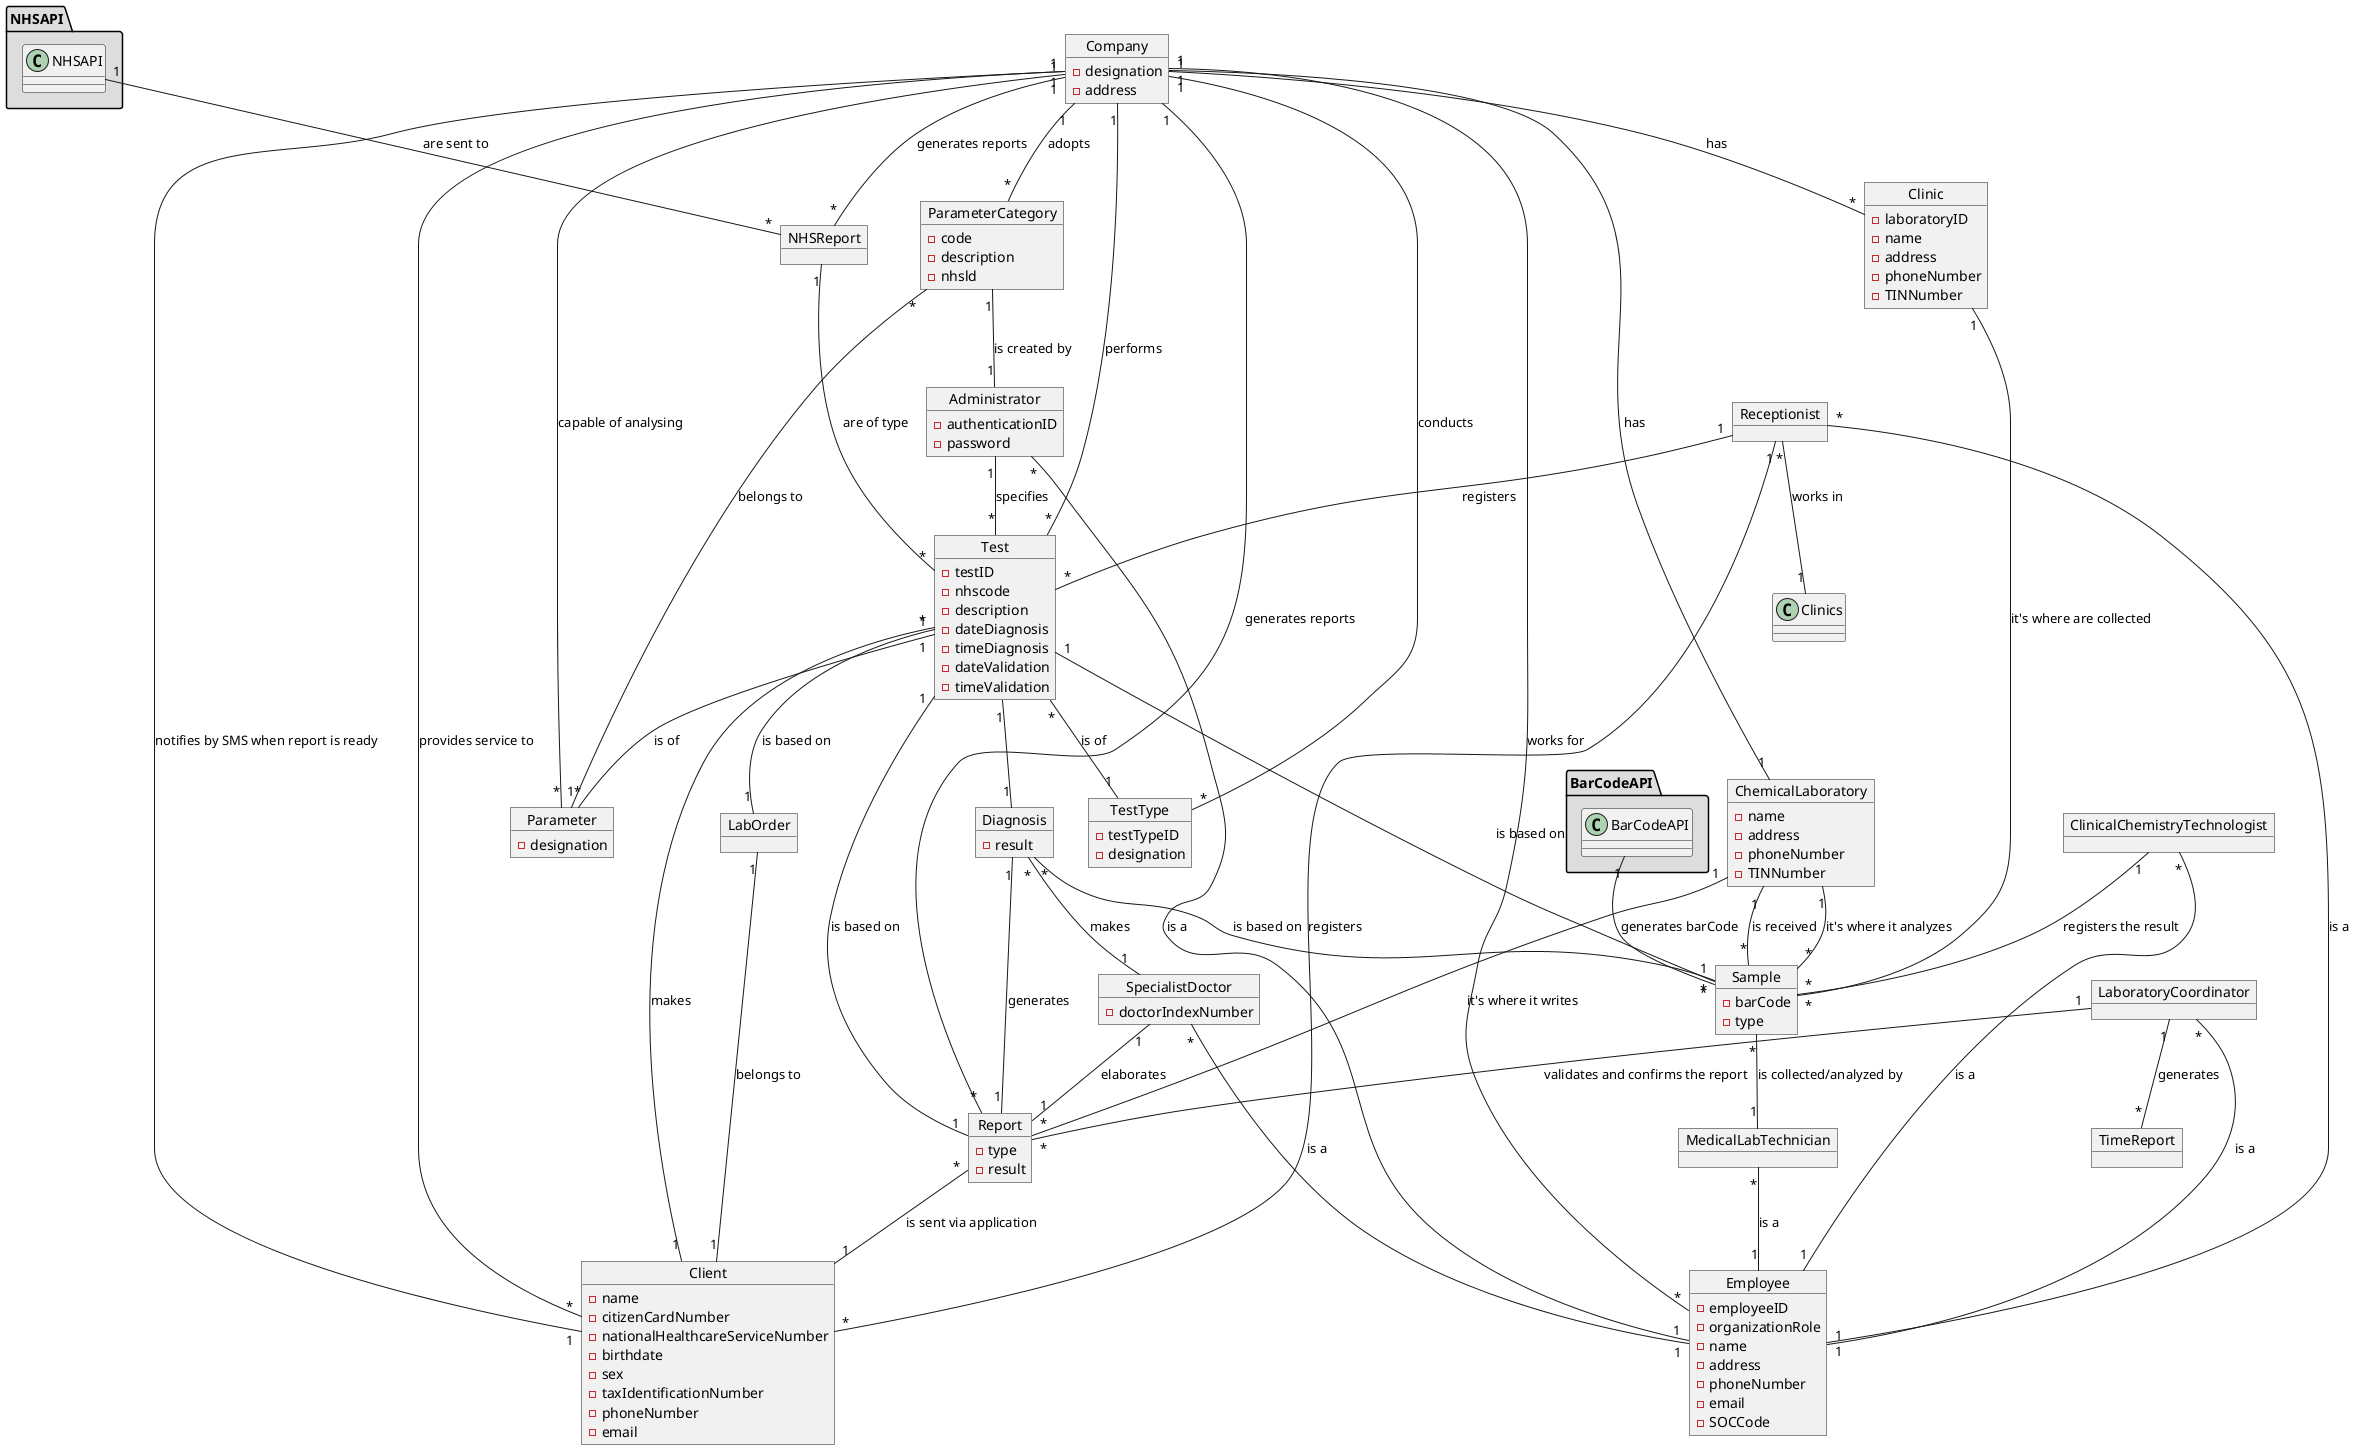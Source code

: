 @startuml

object Company{
-designation
-address
}

object LabOrder{
}

object Test{
-testID
-nhscode
-description
-dateDiagnosis
-timeDiagnosis
-dateValidation
-timeValidation
}


object Clinic{
-laboratoryID
-name
-address
-phoneNumber
-TINNumber
}

object Parameter{
-designation
}

object ParameterCategory{
-code
-description
-nhsld
}


object Administrator{
-authenticationID
-password
}

object Diagnosis{
-result
}

object Sample{
-barCode
-type
}

object Report{
-type
-result
}


object Employee{
-employeeID
-organizationRole
-name
-address
-phoneNumber
-email
-SOCCode

}

object MedicalLabTechnician{
}

object SpecialistDoctor{
-doctorIndexNumber
}

object LaboratoryCoordinator{

}

object Client{
-name
-citizenCardNumber
-nationalHealthcareServiceNumber
-birthdate
-sex
-taxIdentificationNumber
-phoneNumber
-email
}

object Receptionist{
}

object ClinicalChemistryTechnologist{

}

object ChemicalLaboratory{
-name
-address
-phoneNumber
-TINNumber
}

object TestType{
-testTypeID
-designation
}

object NHSReport{
}


object BarCodeAPI{
}


object NHSAPI{
}

object TimeReport{
}

Company "1" -- "*" TestType : conducts
Company "1" -- "*" Test : performs
Company "1" -- "*" Clinic : has
Company "1" -- "1" ChemicalLaboratory : has
Company "1" -- "*" Parameter : capable of analysing
Company "1" -- "*" ParameterCategory : adopts


ParameterCategory "*" -- "1" Parameter : belongs to
ParameterCategory "1" -- "1" Administrator : is created by

Test "*" -- "1" Client : makes
Test "1" -- "*" Parameter : is of
Test "*" -- "1" TestType : is of
Test "1" -- "1" Diagnosis

Sample "*" -- "1" MedicalLabTechnician : is collected/analyzed by
Sample "*" -- "1" Test : is based on

Diagnosis "*" -- "1" SpecialistDoctor : makes
SpecialistDoctor "1" -- "1" Report : elaborates
Diagnosis "1" -- "1" Report : generates
Diagnosis "*" -- "1" Sample : is based on
Report "1" -- "1" Test : is based on
Report "*" -- "1" Client : is sent via application
Administrator "1" -- "*" Test : specifies
Receptionist "1" -- "*" Client : registers
Receptionist "1" -- "*" Test : registers
LaboratoryCoordinator "1" -- "*" Report : validates and confirms the report
ChemicalLaboratory "1" -- "*" Sample : is received
ClinicalChemistryTechnologist "1" -- "*" Sample : registers the result
ChemicalLaboratory "1" -- "*" Sample : it's where it analyzes
ChemicalLaboratory "1" -- "*" Report : it's where it writes
Clinic "1" -- "*" Sample : it's where are collected
Company "1" -- "1" Client : notifies by SMS when report is ready

Company "1" -- "*" Report : generates reports
NHSReport "1" -- "*" Test : are of type
Company "1" -- "*" NHSReport : generates reports
LabOrder "1" -- "1" Client : belongs to


package "BarCodeAPI" #DDDDDD{
	BarCodeAPI "1" -- "*" Sample : generates barCode
}


package "NHSAPI" #DDDDDD{
	NHSAPI "1" -- "*" NHSReport : are sent to	
}

Test "1" -- "1" LabOrder : is based on

ClinicalChemistryTechnologist "*" -- "1" Employee : is a
LaboratoryCoordinator "*" -- "1" Employee : is a
Receptionist "*" -- "1" Employee : is a
SpecialistDoctor "*" -- "1" Employee : is a
MedicalLabTechnician "*" -- "1" Employee : is a
Employee "*" -- "1" Company : works for

LaboratoryCoordinator "1" -- "*" TimeReport : generates
Administrator "*" -- "1" Employee : is a

Company "1" -- "*" Client : provides service to
Receptionist "*" -- "1" Clinics :  works in

@enduml
Administrator "1"-- "1" Pharmacy : creates
Courier "1"--"0..1" ParkingSpace : can reserve - um courier pode reservar ponto de abastecimento????
ParkingSpace "1"--"*" Courier : sends notifications
RegisteredUser "1"--"*" Product : views
object NonRegisteredUser
NonRegisteredUser "1"--"1" RegisteredUser : registers as
NonRegisteredUser "1"--"*" Product : views
